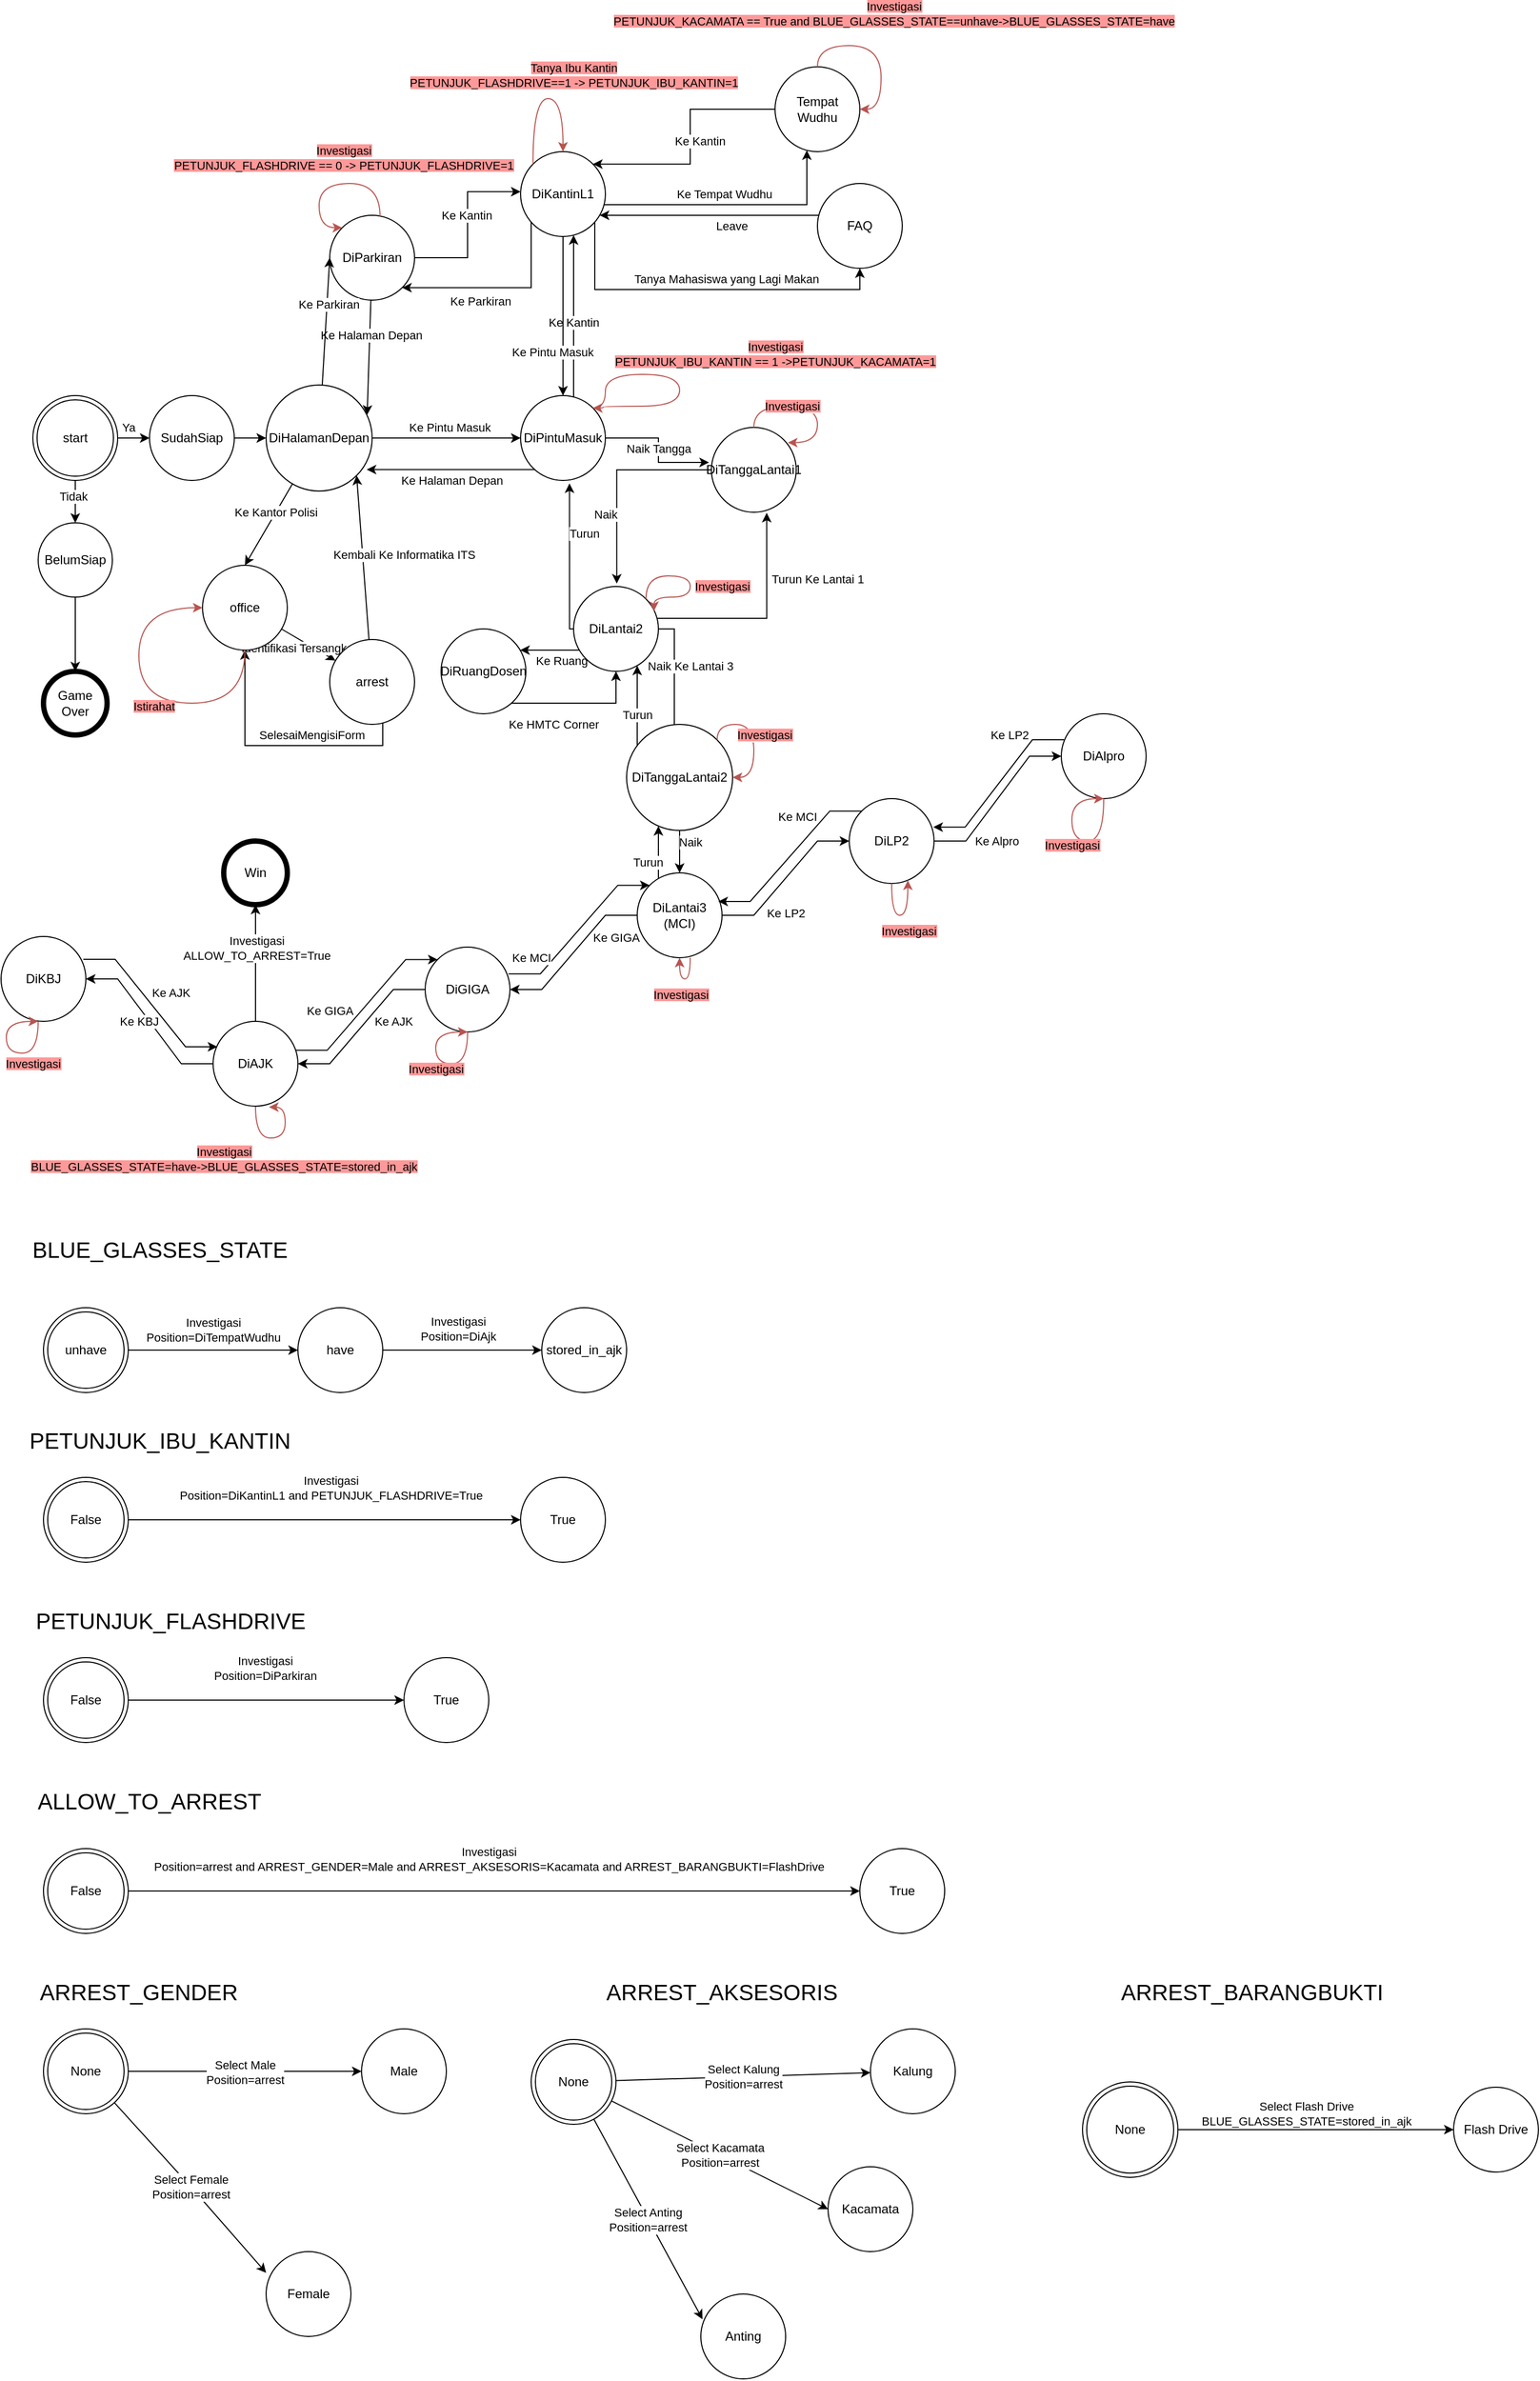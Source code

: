 <mxfile version="21.1.4" type="github">
  <diagram name="Page-1" id="a4VfMDKpxINX2sIHpQXR">
    <mxGraphModel dx="1620" dy="1989" grid="1" gridSize="10" guides="1" tooltips="1" connect="1" arrows="1" fold="1" page="1" pageScale="1" pageWidth="850" pageHeight="1100" math="0" shadow="0">
      <root>
        <mxCell id="0" />
        <mxCell id="1" parent="0" />
        <mxCell id="wOhKXllFgkgMSMnQ2QyS-3" style="edgeStyle=orthogonalEdgeStyle;rounded=0;orthogonalLoop=1;jettySize=auto;html=1;entryX=0;entryY=0.5;entryDx=0;entryDy=0;" parent="1" source="wOhKXllFgkgMSMnQ2QyS-1" target="wOhKXllFgkgMSMnQ2QyS-2" edge="1">
          <mxGeometry relative="1" as="geometry" />
        </mxCell>
        <mxCell id="wOhKXllFgkgMSMnQ2QyS-4" value="Ya" style="edgeLabel;html=1;align=center;verticalAlign=middle;resizable=0;points=[];" parent="wOhKXllFgkgMSMnQ2QyS-3" vertex="1" connectable="0">
          <mxGeometry x="0.23" y="1" relative="1" as="geometry">
            <mxPoint x="-1" y="-9" as="offset" />
          </mxGeometry>
        </mxCell>
        <mxCell id="wOhKXllFgkgMSMnQ2QyS-6" style="rounded=0;orthogonalLoop=1;jettySize=auto;html=1;" parent="1" source="wOhKXllFgkgMSMnQ2QyS-1" target="wOhKXllFgkgMSMnQ2QyS-8" edge="1">
          <mxGeometry relative="1" as="geometry">
            <mxPoint x="150" y="420" as="targetPoint" />
          </mxGeometry>
        </mxCell>
        <mxCell id="wOhKXllFgkgMSMnQ2QyS-7" value="Tidak" style="edgeLabel;html=1;align=center;verticalAlign=middle;resizable=0;points=[];" parent="wOhKXllFgkgMSMnQ2QyS-6" vertex="1" connectable="0">
          <mxGeometry x="-0.264" y="-2" relative="1" as="geometry">
            <mxPoint as="offset" />
          </mxGeometry>
        </mxCell>
        <mxCell id="wOhKXllFgkgMSMnQ2QyS-1" value="start" style="ellipse;shape=doubleEllipse;html=1;dashed=0;whiteSpace=wrap;aspect=fixed;" parent="1" vertex="1">
          <mxGeometry x="40" y="220" width="80" height="80" as="geometry" />
        </mxCell>
        <mxCell id="ifHIusebaDyqtSIKKYJp-2" style="rounded=0;orthogonalLoop=1;jettySize=auto;html=1;entryX=0;entryY=0.5;entryDx=0;entryDy=0;elbow=vertical;" parent="1" source="wOhKXllFgkgMSMnQ2QyS-2" target="ifHIusebaDyqtSIKKYJp-1" edge="1">
          <mxGeometry relative="1" as="geometry" />
        </mxCell>
        <mxCell id="wOhKXllFgkgMSMnQ2QyS-2" value="SudahSiap" style="shape=ellipse;html=1;dashed=0;whiteSpace=wrap;aspect=fixed;perimeter=ellipsePerimeter;" parent="1" vertex="1">
          <mxGeometry x="150" y="220" width="80" height="80" as="geometry" />
        </mxCell>
        <mxCell id="RiI_JOjWt60xl3UByMjo-50" style="edgeStyle=orthogonalEdgeStyle;rounded=0;orthogonalLoop=1;jettySize=auto;html=1;entryX=0.5;entryY=0;entryDx=0;entryDy=0;" parent="1" source="wOhKXllFgkgMSMnQ2QyS-8" target="RiI_JOjWt60xl3UByMjo-49" edge="1">
          <mxGeometry relative="1" as="geometry" />
        </mxCell>
        <mxCell id="wOhKXllFgkgMSMnQ2QyS-8" value="BelumSiap" style="shape=ellipse;html=1;dashed=0;whiteSpace=wrap;aspect=fixed;perimeter=ellipsePerimeter;" parent="1" vertex="1">
          <mxGeometry x="45" y="340" width="70" height="70" as="geometry" />
        </mxCell>
        <mxCell id="ifHIusebaDyqtSIKKYJp-21" style="edgeStyle=orthogonalEdgeStyle;rounded=0;orthogonalLoop=1;jettySize=auto;html=1;entryX=0;entryY=0.472;entryDx=0;entryDy=0;entryPerimeter=0;" parent="1" source="wOhKXllFgkgMSMnQ2QyS-9" target="ifHIusebaDyqtSIKKYJp-20" edge="1">
          <mxGeometry relative="1" as="geometry" />
        </mxCell>
        <mxCell id="ifHIusebaDyqtSIKKYJp-22" value="Ke Kantin" style="edgeLabel;html=1;align=center;verticalAlign=middle;resizable=0;points=[];" parent="ifHIusebaDyqtSIKKYJp-21" vertex="1" connectable="0">
          <mxGeometry x="0.408" y="1" relative="1" as="geometry">
            <mxPoint x="-3" y="23" as="offset" />
          </mxGeometry>
        </mxCell>
        <mxCell id="ifHIusebaDyqtSIKKYJp-23" style="rounded=0;orthogonalLoop=1;jettySize=auto;html=1;entryX=0.953;entryY=0.281;entryDx=0;entryDy=0;entryPerimeter=0;" parent="1" source="wOhKXllFgkgMSMnQ2QyS-9" target="ifHIusebaDyqtSIKKYJp-1" edge="1">
          <mxGeometry relative="1" as="geometry" />
        </mxCell>
        <mxCell id="ifHIusebaDyqtSIKKYJp-24" value="Ke Halaman Depan" style="edgeLabel;html=1;align=center;verticalAlign=middle;resizable=0;points=[];" parent="ifHIusebaDyqtSIKKYJp-23" vertex="1" connectable="0">
          <mxGeometry x="-0.39" y="1" relative="1" as="geometry">
            <mxPoint as="offset" />
          </mxGeometry>
        </mxCell>
        <mxCell id="wOhKXllFgkgMSMnQ2QyS-9" value="DiParkiran" style="shape=ellipse;html=1;dashed=0;whiteSpace=wrap;aspect=fixed;perimeter=ellipsePerimeter;" parent="1" vertex="1">
          <mxGeometry x="320" y="50" width="80" height="80" as="geometry" />
        </mxCell>
        <mxCell id="ifHIusebaDyqtSIKKYJp-3" style="rounded=0;orthogonalLoop=1;jettySize=auto;html=1;entryX=0;entryY=0.5;entryDx=0;entryDy=0;" parent="1" source="ifHIusebaDyqtSIKKYJp-1" target="wOhKXllFgkgMSMnQ2QyS-9" edge="1">
          <mxGeometry relative="1" as="geometry" />
        </mxCell>
        <mxCell id="ifHIusebaDyqtSIKKYJp-4" value="Ke Parkiran" style="edgeLabel;html=1;align=center;verticalAlign=middle;resizable=0;points=[];" parent="ifHIusebaDyqtSIKKYJp-3" vertex="1" connectable="0">
          <mxGeometry x="0.269" y="-1" relative="1" as="geometry">
            <mxPoint as="offset" />
          </mxGeometry>
        </mxCell>
        <mxCell id="ifHIusebaDyqtSIKKYJp-6" style="rounded=0;orthogonalLoop=1;jettySize=auto;html=1;entryX=0;entryY=0.5;entryDx=0;entryDy=0;" parent="1" source="ifHIusebaDyqtSIKKYJp-1" target="ifHIusebaDyqtSIKKYJp-5" edge="1">
          <mxGeometry relative="1" as="geometry">
            <mxPoint x="550" y="380" as="targetPoint" />
          </mxGeometry>
        </mxCell>
        <mxCell id="ifHIusebaDyqtSIKKYJp-7" value="Ke Pintu Masuk" style="edgeLabel;html=1;align=center;verticalAlign=middle;resizable=0;points=[];" parent="ifHIusebaDyqtSIKKYJp-6" vertex="1" connectable="0">
          <mxGeometry x="0.386" y="2" relative="1" as="geometry">
            <mxPoint x="-24" y="-8" as="offset" />
          </mxGeometry>
        </mxCell>
        <mxCell id="ifHIusebaDyqtSIKKYJp-9" style="rounded=0;orthogonalLoop=1;jettySize=auto;html=1;entryX=0.5;entryY=0;entryDx=0;entryDy=0;" parent="1" source="ifHIusebaDyqtSIKKYJp-1" target="ifHIusebaDyqtSIKKYJp-8" edge="1">
          <mxGeometry relative="1" as="geometry" />
        </mxCell>
        <mxCell id="ifHIusebaDyqtSIKKYJp-10" value="Ke Kantor Polisi" style="edgeLabel;html=1;align=center;verticalAlign=middle;resizable=0;points=[];" parent="ifHIusebaDyqtSIKKYJp-9" vertex="1" connectable="0">
          <mxGeometry x="-0.299" y="-1" relative="1" as="geometry">
            <mxPoint as="offset" />
          </mxGeometry>
        </mxCell>
        <mxCell id="ifHIusebaDyqtSIKKYJp-1" value="DiHalamanDepan" style="shape=ellipse;html=1;dashed=0;whiteSpace=wrap;aspect=fixed;perimeter=ellipsePerimeter;" parent="1" vertex="1">
          <mxGeometry x="260" y="210" width="100" height="100" as="geometry" />
        </mxCell>
        <mxCell id="ifHIusebaDyqtSIKKYJp-29" style="edgeStyle=orthogonalEdgeStyle;rounded=0;orthogonalLoop=1;jettySize=auto;html=1;" parent="1" source="ifHIusebaDyqtSIKKYJp-5" target="ifHIusebaDyqtSIKKYJp-20" edge="1">
          <mxGeometry relative="1" as="geometry">
            <Array as="points">
              <mxPoint x="550" y="140" />
              <mxPoint x="550" y="140" />
            </Array>
          </mxGeometry>
        </mxCell>
        <mxCell id="ifHIusebaDyqtSIKKYJp-30" value="Ke Kantin" style="edgeLabel;html=1;align=center;verticalAlign=middle;resizable=0;points=[];" parent="ifHIusebaDyqtSIKKYJp-29" vertex="1" connectable="0">
          <mxGeometry x="0.361" y="1" relative="1" as="geometry">
            <mxPoint x="1" y="33" as="offset" />
          </mxGeometry>
        </mxCell>
        <mxCell id="ifHIusebaDyqtSIKKYJp-32" style="edgeStyle=orthogonalEdgeStyle;rounded=0;orthogonalLoop=1;jettySize=auto;html=1;entryX=-0.029;entryY=0.413;entryDx=0;entryDy=0;entryPerimeter=0;" parent="1" source="ifHIusebaDyqtSIKKYJp-5" target="ifHIusebaDyqtSIKKYJp-31" edge="1">
          <mxGeometry relative="1" as="geometry" />
        </mxCell>
        <mxCell id="ifHIusebaDyqtSIKKYJp-33" value="Naik Tangga" style="edgeLabel;html=1;align=center;verticalAlign=middle;resizable=0;points=[];" parent="ifHIusebaDyqtSIKKYJp-32" vertex="1" connectable="0">
          <mxGeometry x="0.391" y="-2" relative="1" as="geometry">
            <mxPoint x="-11" y="-15" as="offset" />
          </mxGeometry>
        </mxCell>
        <mxCell id="ifHIusebaDyqtSIKKYJp-34" style="edgeStyle=orthogonalEdgeStyle;rounded=0;orthogonalLoop=1;jettySize=auto;html=1;entryX=0.949;entryY=0.797;entryDx=0;entryDy=0;entryPerimeter=0;" parent="1" source="ifHIusebaDyqtSIKKYJp-5" target="ifHIusebaDyqtSIKKYJp-1" edge="1">
          <mxGeometry relative="1" as="geometry">
            <Array as="points">
              <mxPoint x="500" y="290" />
              <mxPoint x="500" y="290" />
            </Array>
          </mxGeometry>
        </mxCell>
        <mxCell id="ifHIusebaDyqtSIKKYJp-35" value="Ke Halaman Depan" style="edgeLabel;html=1;align=center;verticalAlign=middle;resizable=0;points=[];" parent="ifHIusebaDyqtSIKKYJp-34" vertex="1" connectable="0">
          <mxGeometry x="0.143" y="-3" relative="1" as="geometry">
            <mxPoint x="12" y="13" as="offset" />
          </mxGeometry>
        </mxCell>
        <mxCell id="ifHIusebaDyqtSIKKYJp-5" value="DiPintuMasuk" style="shape=ellipse;html=1;dashed=0;whiteSpace=wrap;aspect=fixed;perimeter=ellipsePerimeter;" parent="1" vertex="1">
          <mxGeometry x="500" y="220" width="80" height="80" as="geometry" />
        </mxCell>
        <mxCell id="ifHIusebaDyqtSIKKYJp-12" style="rounded=0;orthogonalLoop=1;jettySize=auto;html=1;" parent="1" source="ifHIusebaDyqtSIKKYJp-8" target="ifHIusebaDyqtSIKKYJp-11" edge="1">
          <mxGeometry relative="1" as="geometry" />
        </mxCell>
        <mxCell id="ifHIusebaDyqtSIKKYJp-13" value="Identifikasi Tersangka" style="edgeLabel;html=1;align=center;verticalAlign=middle;resizable=0;points=[];" parent="ifHIusebaDyqtSIKKYJp-12" vertex="1" connectable="0">
          <mxGeometry x="0.281" y="1" relative="1" as="geometry">
            <mxPoint x="-19" as="offset" />
          </mxGeometry>
        </mxCell>
        <mxCell id="ifHIusebaDyqtSIKKYJp-8" value="office" style="shape=ellipse;html=1;dashed=0;whiteSpace=wrap;aspect=fixed;perimeter=ellipsePerimeter;" parent="1" vertex="1">
          <mxGeometry x="200" y="380" width="80" height="80" as="geometry" />
        </mxCell>
        <mxCell id="ifHIusebaDyqtSIKKYJp-14" style="rounded=0;orthogonalLoop=1;jettySize=auto;html=1;entryX=1;entryY=1;entryDx=0;entryDy=0;" parent="1" source="ifHIusebaDyqtSIKKYJp-11" target="ifHIusebaDyqtSIKKYJp-1" edge="1">
          <mxGeometry relative="1" as="geometry" />
        </mxCell>
        <mxCell id="ifHIusebaDyqtSIKKYJp-15" value="Kembali Ke Informatika ITS" style="edgeLabel;html=1;align=center;verticalAlign=middle;resizable=0;points=[];" parent="ifHIusebaDyqtSIKKYJp-14" vertex="1" connectable="0">
          <mxGeometry x="0.243" y="-2" relative="1" as="geometry">
            <mxPoint x="38" y="16" as="offset" />
          </mxGeometry>
        </mxCell>
        <mxCell id="ifHIusebaDyqtSIKKYJp-18" style="edgeStyle=orthogonalEdgeStyle;rounded=0;orthogonalLoop=1;jettySize=auto;html=1;" parent="1" source="ifHIusebaDyqtSIKKYJp-11" target="ifHIusebaDyqtSIKKYJp-8" edge="1">
          <mxGeometry relative="1" as="geometry">
            <Array as="points">
              <mxPoint x="370" y="550" />
              <mxPoint x="240" y="550" />
            </Array>
          </mxGeometry>
        </mxCell>
        <mxCell id="ifHIusebaDyqtSIKKYJp-19" value="SelesaiMengisiForm" style="edgeLabel;html=1;align=center;verticalAlign=middle;resizable=0;points=[];" parent="ifHIusebaDyqtSIKKYJp-18" vertex="1" connectable="0">
          <mxGeometry x="0.025" y="-1" relative="1" as="geometry">
            <mxPoint x="35" y="-9" as="offset" />
          </mxGeometry>
        </mxCell>
        <mxCell id="ifHIusebaDyqtSIKKYJp-11" value="arrest" style="shape=ellipse;html=1;dashed=0;whiteSpace=wrap;aspect=fixed;perimeter=ellipsePerimeter;" parent="1" vertex="1">
          <mxGeometry x="320" y="450" width="80" height="80" as="geometry" />
        </mxCell>
        <mxCell id="ifHIusebaDyqtSIKKYJp-16" style="edgeStyle=orthogonalEdgeStyle;rounded=0;orthogonalLoop=1;jettySize=auto;html=1;curved=1;fillColor=#f8cecc;strokeColor=#b85450;" parent="1" source="ifHIusebaDyqtSIKKYJp-8" target="ifHIusebaDyqtSIKKYJp-8" edge="1">
          <mxGeometry relative="1" as="geometry">
            <Array as="points">
              <mxPoint x="240" y="510" />
              <mxPoint x="140" y="510" />
              <mxPoint x="140" y="420" />
            </Array>
          </mxGeometry>
        </mxCell>
        <mxCell id="ifHIusebaDyqtSIKKYJp-17" value="&lt;span style=&quot;background-color: rgb(255, 153, 153);&quot;&gt;Istirahat&lt;/span&gt;" style="edgeLabel;html=1;align=center;verticalAlign=middle;resizable=0;points=[];" parent="ifHIusebaDyqtSIKKYJp-16" vertex="1" connectable="0">
          <mxGeometry x="-0.095" y="3" relative="1" as="geometry">
            <mxPoint as="offset" />
          </mxGeometry>
        </mxCell>
        <mxCell id="ifHIusebaDyqtSIKKYJp-56" style="edgeStyle=orthogonalEdgeStyle;rounded=0;orthogonalLoop=1;jettySize=auto;html=1;startArrow=classic;startFill=1;endArrow=none;endFill=0;" parent="1" source="ifHIusebaDyqtSIKKYJp-20" target="ifHIusebaDyqtSIKKYJp-55" edge="1">
          <mxGeometry relative="1" as="geometry">
            <Array as="points">
              <mxPoint x="670" y="50" />
              <mxPoint x="670" y="50" />
            </Array>
          </mxGeometry>
        </mxCell>
        <mxCell id="ifHIusebaDyqtSIKKYJp-57" value="Leave" style="edgeLabel;html=1;align=center;verticalAlign=middle;resizable=0;points=[];" parent="ifHIusebaDyqtSIKKYJp-56" vertex="1" connectable="0">
          <mxGeometry x="0.793" y="1" relative="1" as="geometry">
            <mxPoint x="-61" y="11" as="offset" />
          </mxGeometry>
        </mxCell>
        <mxCell id="ifHIusebaDyqtSIKKYJp-59" style="edgeStyle=orthogonalEdgeStyle;rounded=0;orthogonalLoop=1;jettySize=auto;html=1;" parent="1" source="ifHIusebaDyqtSIKKYJp-20" target="ifHIusebaDyqtSIKKYJp-58" edge="1">
          <mxGeometry relative="1" as="geometry">
            <Array as="points">
              <mxPoint x="770" y="40" />
            </Array>
          </mxGeometry>
        </mxCell>
        <mxCell id="ifHIusebaDyqtSIKKYJp-60" value="Ke Tempat Wudhu" style="edgeLabel;html=1;align=center;verticalAlign=middle;resizable=0;points=[];" parent="ifHIusebaDyqtSIKKYJp-59" vertex="1" connectable="0">
          <mxGeometry x="0.281" relative="1" as="geometry">
            <mxPoint x="-42" y="-10" as="offset" />
          </mxGeometry>
        </mxCell>
        <mxCell id="ifHIusebaDyqtSIKKYJp-61" style="edgeStyle=orthogonalEdgeStyle;rounded=0;orthogonalLoop=1;jettySize=auto;html=1;entryX=1;entryY=1;entryDx=0;entryDy=0;" parent="1" source="ifHIusebaDyqtSIKKYJp-20" target="wOhKXllFgkgMSMnQ2QyS-9" edge="1">
          <mxGeometry relative="1" as="geometry">
            <Array as="points">
              <mxPoint x="510" y="118" />
            </Array>
          </mxGeometry>
        </mxCell>
        <mxCell id="ifHIusebaDyqtSIKKYJp-62" value="Ke Parkiran" style="edgeLabel;html=1;align=center;verticalAlign=middle;resizable=0;points=[];" parent="ifHIusebaDyqtSIKKYJp-61" vertex="1" connectable="0">
          <mxGeometry x="0.472" y="2" relative="1" as="geometry">
            <mxPoint x="25" y="10" as="offset" />
          </mxGeometry>
        </mxCell>
        <mxCell id="ifHIusebaDyqtSIKKYJp-63" style="edgeStyle=orthogonalEdgeStyle;rounded=0;orthogonalLoop=1;jettySize=auto;html=1;" parent="1" source="ifHIusebaDyqtSIKKYJp-20" target="ifHIusebaDyqtSIKKYJp-5" edge="1">
          <mxGeometry relative="1" as="geometry">
            <Array as="points">
              <mxPoint x="540" y="180" />
              <mxPoint x="540" y="180" />
            </Array>
          </mxGeometry>
        </mxCell>
        <mxCell id="ifHIusebaDyqtSIKKYJp-64" value="Ke Pintu Masuk" style="edgeLabel;html=1;align=center;verticalAlign=middle;resizable=0;points=[];" parent="ifHIusebaDyqtSIKKYJp-63" vertex="1" connectable="0">
          <mxGeometry x="0.783" y="-2" relative="1" as="geometry">
            <mxPoint x="-8" y="-25" as="offset" />
          </mxGeometry>
        </mxCell>
        <mxCell id="ifHIusebaDyqtSIKKYJp-20" value="DiKantinL1" style="shape=ellipse;html=1;dashed=0;whiteSpace=wrap;aspect=fixed;perimeter=ellipsePerimeter;" parent="1" vertex="1">
          <mxGeometry x="500" y="-10" width="80" height="80" as="geometry" />
        </mxCell>
        <mxCell id="ifHIusebaDyqtSIKKYJp-25" style="edgeStyle=orthogonalEdgeStyle;rounded=0;orthogonalLoop=1;jettySize=auto;html=1;exitX=0.593;exitY=0.011;exitDx=0;exitDy=0;exitPerimeter=0;fillColor=#f8cecc;strokeColor=#b85450;curved=1;entryX=0;entryY=0;entryDx=0;entryDy=0;" parent="1" source="wOhKXllFgkgMSMnQ2QyS-9" target="wOhKXllFgkgMSMnQ2QyS-9" edge="1">
          <mxGeometry relative="1" as="geometry">
            <mxPoint x="510" y="-80" as="targetPoint" />
            <Array as="points">
              <mxPoint x="367" y="20" />
              <mxPoint x="310" y="20" />
              <mxPoint x="310" y="62" />
            </Array>
          </mxGeometry>
        </mxCell>
        <mxCell id="ifHIusebaDyqtSIKKYJp-26" value="&lt;span style=&quot;background-color: rgb(255, 153, 153);&quot;&gt;Investigasi&lt;br&gt;PETUNJUK_FLASHDRIVE == 0 -&amp;gt; PETUNJUK_FLASHDRIVE=1&lt;/span&gt;" style="edgeLabel;html=1;align=center;verticalAlign=middle;resizable=0;points=[];" parent="ifHIusebaDyqtSIKKYJp-25" vertex="1" connectable="0">
          <mxGeometry x="-0.128" y="-2" relative="1" as="geometry">
            <mxPoint y="-22" as="offset" />
          </mxGeometry>
        </mxCell>
        <mxCell id="ifHIusebaDyqtSIKKYJp-27" style="edgeStyle=orthogonalEdgeStyle;rounded=0;orthogonalLoop=1;jettySize=auto;html=1;curved=1;fillColor=#f8cecc;strokeColor=#b85450;exitX=1;exitY=0;exitDx=0;exitDy=0;entryX=1;entryY=0;entryDx=0;entryDy=0;" parent="1" source="ifHIusebaDyqtSIKKYJp-5" target="ifHIusebaDyqtSIKKYJp-5" edge="1">
          <mxGeometry relative="1" as="geometry">
            <Array as="points">
              <mxPoint x="580" y="232" />
              <mxPoint x="580" y="200" />
              <mxPoint x="650" y="200" />
              <mxPoint x="650" y="230" />
              <mxPoint x="578" y="230" />
              <mxPoint x="578" y="232" />
            </Array>
            <mxPoint x="578" y="232" as="sourcePoint" />
            <mxPoint x="690" y="240" as="targetPoint" />
          </mxGeometry>
        </mxCell>
        <mxCell id="ifHIusebaDyqtSIKKYJp-28" value="&lt;span style=&quot;background-color: rgb(255, 153, 153);&quot;&gt;Investigasi&lt;br&gt;PETUNJUK_IBU_KANTIN == 1 -&amp;gt;PETUNJUK_KACAMATA=1&lt;/span&gt;" style="edgeLabel;html=1;align=center;verticalAlign=middle;resizable=0;points=[];" parent="ifHIusebaDyqtSIKKYJp-27" vertex="1" connectable="0">
          <mxGeometry x="0.021" relative="1" as="geometry">
            <mxPoint x="90" y="-22" as="offset" />
          </mxGeometry>
        </mxCell>
        <mxCell id="ifHIusebaDyqtSIKKYJp-39" style="edgeStyle=orthogonalEdgeStyle;rounded=0;orthogonalLoop=1;jettySize=auto;html=1;entryX=0.509;entryY=-0.034;entryDx=0;entryDy=0;entryPerimeter=0;" parent="1" source="ifHIusebaDyqtSIKKYJp-31" target="ifHIusebaDyqtSIKKYJp-38" edge="1">
          <mxGeometry relative="1" as="geometry" />
        </mxCell>
        <mxCell id="ifHIusebaDyqtSIKKYJp-40" value="Naik" style="edgeLabel;html=1;align=center;verticalAlign=middle;resizable=0;points=[];" parent="ifHIusebaDyqtSIKKYJp-39" vertex="1" connectable="0">
          <mxGeometry x="0.448" relative="1" as="geometry">
            <mxPoint x="-11" y="-11" as="offset" />
          </mxGeometry>
        </mxCell>
        <mxCell id="ifHIusebaDyqtSIKKYJp-31" value="DiTanggaLantai1" style="shape=ellipse;html=1;dashed=0;whiteSpace=wrap;aspect=fixed;perimeter=ellipsePerimeter;" parent="1" vertex="1">
          <mxGeometry x="680" y="250" width="80" height="80" as="geometry" />
        </mxCell>
        <mxCell id="ifHIusebaDyqtSIKKYJp-36" style="edgeStyle=orthogonalEdgeStyle;rounded=0;orthogonalLoop=1;jettySize=auto;html=1;entryX=0.902;entryY=0.179;entryDx=0;entryDy=0;entryPerimeter=0;fillColor=#f8cecc;strokeColor=#b85450;curved=1;" parent="1" source="ifHIusebaDyqtSIKKYJp-31" target="ifHIusebaDyqtSIKKYJp-31" edge="1">
          <mxGeometry relative="1" as="geometry">
            <Array as="points">
              <mxPoint x="720" y="230" />
              <mxPoint x="780" y="230" />
              <mxPoint x="780" y="264" />
            </Array>
          </mxGeometry>
        </mxCell>
        <mxCell id="ifHIusebaDyqtSIKKYJp-37" value="&lt;span style=&quot;background-color: rgb(255, 153, 153);&quot;&gt;Investigasi&lt;/span&gt;" style="edgeLabel;html=1;align=center;verticalAlign=middle;resizable=0;points=[];" parent="ifHIusebaDyqtSIKKYJp-36" vertex="1" connectable="0">
          <mxGeometry x="-0.216" relative="1" as="geometry">
            <mxPoint as="offset" />
          </mxGeometry>
        </mxCell>
        <mxCell id="ifHIusebaDyqtSIKKYJp-41" style="edgeStyle=orthogonalEdgeStyle;rounded=0;orthogonalLoop=1;jettySize=auto;html=1;entryX=0.577;entryY=1.035;entryDx=0;entryDy=0;entryPerimeter=0;" parent="1" source="ifHIusebaDyqtSIKKYJp-38" target="ifHIusebaDyqtSIKKYJp-5" edge="1">
          <mxGeometry relative="1" as="geometry">
            <Array as="points">
              <mxPoint x="546" y="440" />
            </Array>
          </mxGeometry>
        </mxCell>
        <mxCell id="ifHIusebaDyqtSIKKYJp-42" value="Turun" style="edgeLabel;html=1;align=center;verticalAlign=middle;resizable=0;points=[];" parent="ifHIusebaDyqtSIKKYJp-41" vertex="1" connectable="0">
          <mxGeometry x="0.582" relative="1" as="geometry">
            <mxPoint x="14" y="17" as="offset" />
          </mxGeometry>
        </mxCell>
        <mxCell id="ifHIusebaDyqtSIKKYJp-45" style="edgeStyle=orthogonalEdgeStyle;rounded=0;orthogonalLoop=1;jettySize=auto;html=1;entryX=0.652;entryY=1.007;entryDx=0;entryDy=0;entryPerimeter=0;" parent="1" source="ifHIusebaDyqtSIKKYJp-38" target="ifHIusebaDyqtSIKKYJp-31" edge="1">
          <mxGeometry relative="1" as="geometry">
            <Array as="points">
              <mxPoint x="730" y="430" />
              <mxPoint x="730" y="430" />
            </Array>
          </mxGeometry>
        </mxCell>
        <mxCell id="ifHIusebaDyqtSIKKYJp-46" value="Turun Ke Lantai 1" style="edgeLabel;html=1;align=center;verticalAlign=middle;resizable=0;points=[];" parent="ifHIusebaDyqtSIKKYJp-45" vertex="1" connectable="0">
          <mxGeometry x="0.383" y="-1" relative="1" as="geometry">
            <mxPoint x="47" as="offset" />
          </mxGeometry>
        </mxCell>
        <mxCell id="ifHIusebaDyqtSIKKYJp-48" style="edgeStyle=orthogonalEdgeStyle;rounded=0;orthogonalLoop=1;jettySize=auto;html=1;entryX=0.443;entryY=0.007;entryDx=0;entryDy=0;entryPerimeter=0;" parent="1" source="ifHIusebaDyqtSIKKYJp-38" target="ifHIusebaDyqtSIKKYJp-47" edge="1">
          <mxGeometry relative="1" as="geometry">
            <Array as="points">
              <mxPoint x="645" y="440" />
              <mxPoint x="645" y="535" />
            </Array>
          </mxGeometry>
        </mxCell>
        <mxCell id="ifHIusebaDyqtSIKKYJp-49" value="Naik Ke Lantai 3" style="edgeLabel;html=1;align=center;verticalAlign=middle;resizable=0;points=[];" parent="ifHIusebaDyqtSIKKYJp-48" vertex="1" connectable="0">
          <mxGeometry x="0.418" y="-1" relative="1" as="geometry">
            <mxPoint x="16" y="-32" as="offset" />
          </mxGeometry>
        </mxCell>
        <mxCell id="ifHIusebaDyqtSIKKYJp-51" style="edgeStyle=orthogonalEdgeStyle;rounded=0;orthogonalLoop=1;jettySize=auto;html=1;" parent="1" source="ifHIusebaDyqtSIKKYJp-38" target="ifHIusebaDyqtSIKKYJp-50" edge="1">
          <mxGeometry relative="1" as="geometry">
            <Array as="points">
              <mxPoint x="540" y="460" />
              <mxPoint x="540" y="460" />
            </Array>
            <mxPoint x="660" y="470" as="sourcePoint" />
          </mxGeometry>
        </mxCell>
        <mxCell id="ifHIusebaDyqtSIKKYJp-52" value="Ke Ruang Dosen" style="edgeLabel;html=1;align=center;verticalAlign=middle;resizable=0;points=[];" parent="ifHIusebaDyqtSIKKYJp-51" vertex="1" connectable="0">
          <mxGeometry x="-0.231" y="1" relative="1" as="geometry">
            <mxPoint x="22" y="9" as="offset" />
          </mxGeometry>
        </mxCell>
        <mxCell id="ifHIusebaDyqtSIKKYJp-38" value="DiLantai2" style="shape=ellipse;html=1;dashed=0;whiteSpace=wrap;aspect=fixed;perimeter=ellipsePerimeter;" parent="1" vertex="1">
          <mxGeometry x="550" y="400" width="80" height="80" as="geometry" />
        </mxCell>
        <mxCell id="ifHIusebaDyqtSIKKYJp-43" style="edgeStyle=orthogonalEdgeStyle;rounded=0;orthogonalLoop=1;jettySize=auto;html=1;fillColor=#f8cecc;strokeColor=#b85450;curved=1;exitX=1;exitY=0;exitDx=0;exitDy=0;entryX=0.948;entryY=0.289;entryDx=0;entryDy=0;entryPerimeter=0;" parent="1" source="ifHIusebaDyqtSIKKYJp-38" target="ifHIusebaDyqtSIKKYJp-38" edge="1">
          <mxGeometry relative="1" as="geometry">
            <Array as="points">
              <mxPoint x="618" y="390" />
              <mxPoint x="660" y="390" />
              <mxPoint x="660" y="410" />
              <mxPoint x="626" y="410" />
            </Array>
          </mxGeometry>
        </mxCell>
        <mxCell id="ifHIusebaDyqtSIKKYJp-44" value="&lt;span style=&quot;background-color: rgb(255, 153, 153);&quot;&gt;Investigasi&lt;/span&gt;" style="edgeLabel;html=1;align=center;verticalAlign=middle;resizable=0;points=[];" parent="ifHIusebaDyqtSIKKYJp-43" vertex="1" connectable="0">
          <mxGeometry x="-0.173" y="2" relative="1" as="geometry">
            <mxPoint x="39" y="12" as="offset" />
          </mxGeometry>
        </mxCell>
        <mxCell id="ifHIusebaDyqtSIKKYJp-73" style="edgeStyle=orthogonalEdgeStyle;rounded=0;orthogonalLoop=1;jettySize=auto;html=1;" parent="1" source="ifHIusebaDyqtSIKKYJp-47" target="ifHIusebaDyqtSIKKYJp-72" edge="1">
          <mxGeometry relative="1" as="geometry" />
        </mxCell>
        <mxCell id="ifHIusebaDyqtSIKKYJp-74" value="Naik" style="edgeLabel;html=1;align=center;verticalAlign=middle;resizable=0;points=[];" parent="ifHIusebaDyqtSIKKYJp-73" vertex="1" connectable="0">
          <mxGeometry x="0.013" relative="1" as="geometry">
            <mxPoint x="10" y="-10" as="offset" />
          </mxGeometry>
        </mxCell>
        <mxCell id="ifHIusebaDyqtSIKKYJp-75" style="edgeStyle=orthogonalEdgeStyle;rounded=0;orthogonalLoop=1;jettySize=auto;html=1;" parent="1" source="ifHIusebaDyqtSIKKYJp-47" target="ifHIusebaDyqtSIKKYJp-38" edge="1">
          <mxGeometry relative="1" as="geometry">
            <Array as="points">
              <mxPoint x="610" y="510" />
              <mxPoint x="610" y="510" />
            </Array>
          </mxGeometry>
        </mxCell>
        <mxCell id="ifHIusebaDyqtSIKKYJp-76" value="Turun" style="edgeLabel;html=1;align=center;verticalAlign=middle;resizable=0;points=[];" parent="ifHIusebaDyqtSIKKYJp-75" vertex="1" connectable="0">
          <mxGeometry x="0.529" y="-1" relative="1" as="geometry">
            <mxPoint x="-1" y="28" as="offset" />
          </mxGeometry>
        </mxCell>
        <mxCell id="ifHIusebaDyqtSIKKYJp-47" value="DiTanggaLantai2" style="shape=ellipse;html=1;dashed=0;whiteSpace=wrap;aspect=fixed;perimeter=ellipsePerimeter;" parent="1" vertex="1">
          <mxGeometry x="600" y="530" width="100" height="100" as="geometry" />
        </mxCell>
        <mxCell id="ifHIusebaDyqtSIKKYJp-109" value="Ke HMTC Corner" style="edgeStyle=orthogonalEdgeStyle;rounded=0;orthogonalLoop=1;jettySize=auto;html=1;" parent="1" source="ifHIusebaDyqtSIKKYJp-50" target="ifHIusebaDyqtSIKKYJp-38" edge="1">
          <mxGeometry x="-0.383" y="-20" relative="1" as="geometry">
            <Array as="points">
              <mxPoint x="590" y="510" />
            </Array>
            <mxPoint as="offset" />
          </mxGeometry>
        </mxCell>
        <mxCell id="ifHIusebaDyqtSIKKYJp-50" value="DiRuangDosen" style="shape=ellipse;html=1;dashed=0;whiteSpace=wrap;aspect=fixed;perimeter=ellipsePerimeter;" parent="1" vertex="1">
          <mxGeometry x="425" y="440" width="80" height="80" as="geometry" />
        </mxCell>
        <mxCell id="ifHIusebaDyqtSIKKYJp-53" style="edgeStyle=orthogonalEdgeStyle;rounded=0;orthogonalLoop=1;jettySize=auto;html=1;fillColor=#f8cecc;strokeColor=#b85450;curved=1;exitX=0;exitY=0;exitDx=0;exitDy=0;entryX=0.5;entryY=0;entryDx=0;entryDy=0;" parent="1" source="ifHIusebaDyqtSIKKYJp-20" target="ifHIusebaDyqtSIKKYJp-20" edge="1">
          <mxGeometry relative="1" as="geometry">
            <Array as="points">
              <mxPoint x="512" y="-60" />
              <mxPoint x="540" y="-60" />
            </Array>
          </mxGeometry>
        </mxCell>
        <mxCell id="ifHIusebaDyqtSIKKYJp-54" value="&lt;span style=&quot;background-color: rgb(255, 153, 153);&quot;&gt;Tanya Ibu Kantin&lt;br&gt;PETUNJUK_FLASHDRIVE==1 -&amp;gt; PETUNJUK_IBU_KANTIN=1&lt;/span&gt;" style="edgeLabel;html=1;align=center;verticalAlign=middle;resizable=0;points=[];" parent="ifHIusebaDyqtSIKKYJp-53" vertex="1" connectable="0">
          <mxGeometry x="0.265" y="-1" relative="1" as="geometry">
            <mxPoint x="11" y="-23" as="offset" />
          </mxGeometry>
        </mxCell>
        <mxCell id="ifHIusebaDyqtSIKKYJp-65" style="edgeStyle=orthogonalEdgeStyle;rounded=0;orthogonalLoop=1;jettySize=auto;html=1;startArrow=classic;startFill=1;endArrow=none;endFill=0;" parent="1" source="ifHIusebaDyqtSIKKYJp-55" target="ifHIusebaDyqtSIKKYJp-20" edge="1">
          <mxGeometry relative="1" as="geometry">
            <Array as="points">
              <mxPoint x="820" y="120" />
              <mxPoint x="570" y="120" />
            </Array>
          </mxGeometry>
        </mxCell>
        <mxCell id="ifHIusebaDyqtSIKKYJp-66" value="Tanya Mahasiswa yang Lagi Makan" style="edgeLabel;html=1;align=center;verticalAlign=middle;resizable=0;points=[];" parent="ifHIusebaDyqtSIKKYJp-65" vertex="1" connectable="0">
          <mxGeometry x="-0.242" relative="1" as="geometry">
            <mxPoint x="-20" y="-10" as="offset" />
          </mxGeometry>
        </mxCell>
        <mxCell id="ifHIusebaDyqtSIKKYJp-55" value="FAQ" style="shape=ellipse;html=1;dashed=0;whiteSpace=wrap;aspect=fixed;perimeter=ellipsePerimeter;" parent="1" vertex="1">
          <mxGeometry x="780" y="20" width="80" height="80" as="geometry" />
        </mxCell>
        <mxCell id="ifHIusebaDyqtSIKKYJp-69" style="edgeStyle=orthogonalEdgeStyle;rounded=0;orthogonalLoop=1;jettySize=auto;html=1;entryX=1;entryY=0;entryDx=0;entryDy=0;" parent="1" source="ifHIusebaDyqtSIKKYJp-58" target="ifHIusebaDyqtSIKKYJp-20" edge="1">
          <mxGeometry relative="1" as="geometry" />
        </mxCell>
        <mxCell id="ifHIusebaDyqtSIKKYJp-70" value="Ke Kantin" style="edgeLabel;html=1;align=center;verticalAlign=middle;resizable=0;points=[];" parent="ifHIusebaDyqtSIKKYJp-69" vertex="1" connectable="0">
          <mxGeometry x="-0.394" y="2" relative="1" as="geometry">
            <mxPoint x="-4" y="28" as="offset" />
          </mxGeometry>
        </mxCell>
        <mxCell id="ifHIusebaDyqtSIKKYJp-58" value="Tempat Wudhu" style="ellipse;whiteSpace=wrap;html=1;aspect=fixed;" parent="1" vertex="1">
          <mxGeometry x="740" y="-90" width="80" height="80" as="geometry" />
        </mxCell>
        <mxCell id="ifHIusebaDyqtSIKKYJp-67" style="edgeStyle=orthogonalEdgeStyle;rounded=0;orthogonalLoop=1;jettySize=auto;html=1;fillColor=#f8cecc;strokeColor=#b85450;curved=1;exitX=0.5;exitY=0;exitDx=0;exitDy=0;entryX=1;entryY=0.5;entryDx=0;entryDy=0;" parent="1" source="ifHIusebaDyqtSIKKYJp-58" target="ifHIusebaDyqtSIKKYJp-58" edge="1">
          <mxGeometry relative="1" as="geometry">
            <Array as="points">
              <mxPoint x="780" y="-110" />
              <mxPoint x="840" y="-110" />
              <mxPoint x="840" y="-50" />
            </Array>
          </mxGeometry>
        </mxCell>
        <mxCell id="ifHIusebaDyqtSIKKYJp-68" value="&lt;span style=&quot;background-color: rgb(255, 153, 153);&quot;&gt;Investigasi&lt;br&gt;PETUNJUK_KACAMATA == True and BLUE_GLASSES_STATE==unhave-&amp;gt;BLUE_GLASSES_STATE=have&lt;/span&gt;" style="edgeLabel;html=1;align=center;verticalAlign=middle;resizable=0;points=[];" parent="ifHIusebaDyqtSIKKYJp-67" vertex="1" connectable="0">
          <mxGeometry x="-0.142" relative="1" as="geometry">
            <mxPoint x="23" y="-30" as="offset" />
          </mxGeometry>
        </mxCell>
        <mxCell id="ifHIusebaDyqtSIKKYJp-71" value="&lt;span style=&quot;background-color: rgb(255, 153, 153);&quot;&gt;Investigasi&lt;/span&gt;" style="edgeStyle=orthogonalEdgeStyle;rounded=0;orthogonalLoop=1;jettySize=auto;html=1;fillColor=#f8cecc;strokeColor=#b85450;curved=1;exitX=1;exitY=0;exitDx=0;exitDy=0;entryX=1;entryY=0.5;entryDx=0;entryDy=0;" parent="1" source="ifHIusebaDyqtSIKKYJp-47" target="ifHIusebaDyqtSIKKYJp-47" edge="1">
          <mxGeometry x="-0.006" y="10" relative="1" as="geometry">
            <mxPoint as="offset" />
            <Array as="points">
              <mxPoint x="685" y="530" />
              <mxPoint x="720" y="530" />
              <mxPoint x="720" y="580" />
            </Array>
          </mxGeometry>
        </mxCell>
        <mxCell id="ifHIusebaDyqtSIKKYJp-83" style="edgeStyle=entityRelationEdgeStyle;rounded=0;orthogonalLoop=1;jettySize=auto;html=1;" parent="1" source="ifHIusebaDyqtSIKKYJp-72" target="ifHIusebaDyqtSIKKYJp-82" edge="1">
          <mxGeometry relative="1" as="geometry" />
        </mxCell>
        <mxCell id="ifHIusebaDyqtSIKKYJp-84" value="Ke LP2" style="edgeLabel;html=1;align=center;verticalAlign=middle;resizable=0;points=[];" parent="ifHIusebaDyqtSIKKYJp-83" vertex="1" connectable="0">
          <mxGeometry x="0.394" y="-1" relative="1" as="geometry">
            <mxPoint x="-20" y="55" as="offset" />
          </mxGeometry>
        </mxCell>
        <mxCell id="ifHIusebaDyqtSIKKYJp-85" value="" style="edgeStyle=entityRelationEdgeStyle;rounded=0;orthogonalLoop=1;jettySize=auto;html=1;" parent="1" source="ifHIusebaDyqtSIKKYJp-72" target="ifHIusebaDyqtSIKKYJp-81" edge="1">
          <mxGeometry relative="1" as="geometry" />
        </mxCell>
        <mxCell id="ifHIusebaDyqtSIKKYJp-86" value="Ke GIGA" style="edgeLabel;html=1;align=center;verticalAlign=middle;resizable=0;points=[];" parent="ifHIusebaDyqtSIKKYJp-85" vertex="1" connectable="0">
          <mxGeometry x="-0.179" y="1" relative="1" as="geometry">
            <mxPoint x="30" y="-5" as="offset" />
          </mxGeometry>
        </mxCell>
        <mxCell id="ifHIusebaDyqtSIKKYJp-72" value="DiLantai3&lt;br&gt;(MCI)" style="shape=ellipse;html=1;dashed=0;whiteSpace=wrap;aspect=fixed;perimeter=ellipsePerimeter;" parent="1" vertex="1">
          <mxGeometry x="610" y="670" width="80" height="80" as="geometry" />
        </mxCell>
        <mxCell id="ifHIusebaDyqtSIKKYJp-77" style="edgeStyle=orthogonalEdgeStyle;rounded=0;orthogonalLoop=1;jettySize=auto;html=1;exitX=0.625;exitY=1;exitDx=0;exitDy=0;exitPerimeter=0;fillColor=#f8cecc;strokeColor=#b85450;curved=1;" parent="1" source="ifHIusebaDyqtSIKKYJp-72" target="ifHIusebaDyqtSIKKYJp-72" edge="1">
          <mxGeometry relative="1" as="geometry" />
        </mxCell>
        <mxCell id="ifHIusebaDyqtSIKKYJp-78" value="&lt;span style=&quot;background-color: rgb(255, 153, 153);&quot;&gt;Investigasi&lt;/span&gt;" style="edgeLabel;html=1;align=center;verticalAlign=middle;resizable=0;points=[];" parent="ifHIusebaDyqtSIKKYJp-77" vertex="1" connectable="0">
          <mxGeometry x="0.163" relative="1" as="geometry">
            <mxPoint y="15" as="offset" />
          </mxGeometry>
        </mxCell>
        <mxCell id="ifHIusebaDyqtSIKKYJp-105" value="Ke AJK" style="edgeStyle=entityRelationEdgeStyle;rounded=0;orthogonalLoop=1;jettySize=auto;html=1;" parent="1" source="ifHIusebaDyqtSIKKYJp-81" target="ifHIusebaDyqtSIKKYJp-104" edge="1">
          <mxGeometry x="-0.306" y="20" relative="1" as="geometry">
            <mxPoint as="offset" />
          </mxGeometry>
        </mxCell>
        <mxCell id="ifHIusebaDyqtSIKKYJp-106" value="Ke MCI" style="edgeStyle=entityRelationEdgeStyle;rounded=0;orthogonalLoop=1;jettySize=auto;html=1;entryX=0;entryY=0;entryDx=0;entryDy=0;exitX=0.983;exitY=0.315;exitDx=0;exitDy=0;exitPerimeter=0;" parent="1" source="ifHIusebaDyqtSIKKYJp-81" target="ifHIusebaDyqtSIKKYJp-72" edge="1">
          <mxGeometry x="-0.75" y="15" relative="1" as="geometry">
            <mxPoint as="offset" />
          </mxGeometry>
        </mxCell>
        <mxCell id="ifHIusebaDyqtSIKKYJp-81" value="DiGIGA" style="shape=ellipse;html=1;dashed=0;whiteSpace=wrap;aspect=fixed;perimeter=ellipsePerimeter;" parent="1" vertex="1">
          <mxGeometry x="410" y="740" width="80" height="80" as="geometry" />
        </mxCell>
        <mxCell id="ifHIusebaDyqtSIKKYJp-89" style="edgeStyle=entityRelationEdgeStyle;rounded=0;orthogonalLoop=1;jettySize=auto;html=1;exitX=0;exitY=0;exitDx=0;exitDy=0;entryX=0.957;entryY=0.337;entryDx=0;entryDy=0;entryPerimeter=0;" parent="1" source="ifHIusebaDyqtSIKKYJp-82" target="ifHIusebaDyqtSIKKYJp-72" edge="1">
          <mxGeometry relative="1" as="geometry" />
        </mxCell>
        <mxCell id="ifHIusebaDyqtSIKKYJp-90" value="Ke MCI" style="edgeLabel;html=1;align=center;verticalAlign=middle;resizable=0;points=[];" parent="ifHIusebaDyqtSIKKYJp-89" vertex="1" connectable="0">
          <mxGeometry x="-0.327" relative="1" as="geometry">
            <mxPoint x="-12" y="-16" as="offset" />
          </mxGeometry>
        </mxCell>
        <mxCell id="ifHIusebaDyqtSIKKYJp-92" value="" style="edgeStyle=entityRelationEdgeStyle;rounded=0;orthogonalLoop=1;jettySize=auto;html=1;" parent="1" source="ifHIusebaDyqtSIKKYJp-82" target="ifHIusebaDyqtSIKKYJp-91" edge="1">
          <mxGeometry relative="1" as="geometry" />
        </mxCell>
        <mxCell id="ifHIusebaDyqtSIKKYJp-94" value="Ke Alpro" style="edgeLabel;html=1;align=center;verticalAlign=middle;resizable=0;points=[];" parent="ifHIusebaDyqtSIKKYJp-92" vertex="1" connectable="0">
          <mxGeometry x="-0.277" y="1" relative="1" as="geometry">
            <mxPoint x="13" y="23" as="offset" />
          </mxGeometry>
        </mxCell>
        <mxCell id="ifHIusebaDyqtSIKKYJp-82" value="DiLP2" style="shape=ellipse;html=1;dashed=0;whiteSpace=wrap;aspect=fixed;perimeter=ellipsePerimeter;" parent="1" vertex="1">
          <mxGeometry x="810" y="600" width="80" height="80" as="geometry" />
        </mxCell>
        <mxCell id="ifHIusebaDyqtSIKKYJp-97" style="edgeStyle=orthogonalEdgeStyle;rounded=0;orthogonalLoop=1;jettySize=auto;html=1;" parent="1" source="ifHIusebaDyqtSIKKYJp-104" edge="1">
          <mxGeometry relative="1" as="geometry">
            <mxPoint x="110" y="620" as="sourcePoint" />
            <mxPoint x="250" y="700" as="targetPoint" />
          </mxGeometry>
        </mxCell>
        <mxCell id="ifHIusebaDyqtSIKKYJp-98" value="Investigasi&lt;br&gt;ALLOW_TO_ARREST=True" style="edgeLabel;html=1;align=center;verticalAlign=middle;resizable=0;points=[];" parent="ifHIusebaDyqtSIKKYJp-97" vertex="1" connectable="0">
          <mxGeometry x="0.107" y="1" relative="1" as="geometry">
            <mxPoint x="1" y="-9" as="offset" />
          </mxGeometry>
        </mxCell>
        <mxCell id="ifHIusebaDyqtSIKKYJp-101" value="Ke KBJ" style="edgeStyle=entityRelationEdgeStyle;rounded=0;orthogonalLoop=1;jettySize=auto;html=1;" parent="1" source="ifHIusebaDyqtSIKKYJp-104" target="ifHIusebaDyqtSIKKYJp-100" edge="1">
          <mxGeometry x="0.075" y="8" relative="1" as="geometry">
            <mxPoint x="400" y="970" as="sourcePoint" />
            <mxPoint as="offset" />
          </mxGeometry>
        </mxCell>
        <mxCell id="ifHIusebaDyqtSIKKYJp-91" value="DiAlpro" style="shape=ellipse;html=1;dashed=0;whiteSpace=wrap;aspect=fixed;perimeter=ellipsePerimeter;" parent="1" vertex="1">
          <mxGeometry x="1010" y="520" width="80" height="80" as="geometry" />
        </mxCell>
        <mxCell id="ifHIusebaDyqtSIKKYJp-99" value="&lt;span style=&quot;background-color: rgb(255, 153, 153);&quot;&gt;Investigasi&lt;br&gt;BLUE_GLASSES_STATE=have-&amp;gt;BLUE_GLASSES_STATE=stored_in_ajk&lt;/span&gt;" style="edgeStyle=orthogonalEdgeStyle;rounded=0;orthogonalLoop=1;jettySize=auto;html=1;exitX=0.5;exitY=1;exitDx=0;exitDy=0;entryX=0.659;entryY=1.011;entryDx=0;entryDy=0;fillColor=#f8cecc;strokeColor=#b85450;curved=1;entryPerimeter=0;" parent="1" source="ifHIusebaDyqtSIKKYJp-104" target="ifHIusebaDyqtSIKKYJp-104" edge="1">
          <mxGeometry x="-0.414" y="-36" relative="1" as="geometry">
            <Array as="points">
              <mxPoint x="250" y="920" />
              <mxPoint x="278" y="920" />
              <mxPoint x="278" y="891" />
            </Array>
            <mxPoint x="-30" y="-16" as="offset" />
            <mxPoint x="500" y="920" as="sourcePoint" />
            <mxPoint x="670" y="850" as="targetPoint" />
          </mxGeometry>
        </mxCell>
        <mxCell id="ifHIusebaDyqtSIKKYJp-103" value="Ke AJK" style="edgeStyle=entityRelationEdgeStyle;rounded=0;orthogonalLoop=1;jettySize=auto;html=1;exitX=0.97;exitY=0.268;exitDx=0;exitDy=0;exitPerimeter=0;entryX=0.05;entryY=0.3;entryDx=0;entryDy=0;entryPerimeter=0;" parent="1" source="ifHIusebaDyqtSIKKYJp-100" target="ifHIusebaDyqtSIKKYJp-104" edge="1">
          <mxGeometry x="0.046" y="21" relative="1" as="geometry">
            <mxPoint x="220" y="840" as="targetPoint" />
            <mxPoint as="offset" />
          </mxGeometry>
        </mxCell>
        <mxCell id="ifHIusebaDyqtSIKKYJp-100" value="DiKBJ" style="shape=ellipse;html=1;dashed=0;whiteSpace=wrap;aspect=fixed;perimeter=ellipsePerimeter;" parent="1" vertex="1">
          <mxGeometry x="10" y="730" width="80" height="80" as="geometry" />
        </mxCell>
        <mxCell id="ifHIusebaDyqtSIKKYJp-107" value="Ke GIGA" style="edgeStyle=entityRelationEdgeStyle;rounded=0;orthogonalLoop=1;jettySize=auto;html=1;entryX=0;entryY=0;entryDx=0;entryDy=0;exitX=0.97;exitY=0.341;exitDx=0;exitDy=0;exitPerimeter=0;" parent="1" source="ifHIusebaDyqtSIKKYJp-104" target="ifHIusebaDyqtSIKKYJp-81" edge="1">
          <mxGeometry x="-0.31" y="23" relative="1" as="geometry">
            <mxPoint as="offset" />
          </mxGeometry>
        </mxCell>
        <mxCell id="ifHIusebaDyqtSIKKYJp-104" value="DiAJK" style="shape=ellipse;html=1;dashed=0;whiteSpace=wrap;aspect=fixed;perimeter=ellipsePerimeter;" parent="1" vertex="1">
          <mxGeometry x="210" y="810" width="80" height="80" as="geometry" />
        </mxCell>
        <mxCell id="OkBiB3uU69egVVFvyfJi-3" style="edgeStyle=orthogonalEdgeStyle;rounded=0;orthogonalLoop=1;jettySize=auto;html=1;" parent="1" source="ifHIusebaDyqtSIKKYJp-72" target="ifHIusebaDyqtSIKKYJp-47" edge="1">
          <mxGeometry relative="1" as="geometry">
            <Array as="points">
              <mxPoint x="630" y="650" />
              <mxPoint x="630" y="650" />
            </Array>
            <mxPoint x="620" y="560" as="sourcePoint" />
            <mxPoint x="620" y="485" as="targetPoint" />
          </mxGeometry>
        </mxCell>
        <mxCell id="OkBiB3uU69egVVFvyfJi-4" value="Turun" style="edgeLabel;html=1;align=center;verticalAlign=middle;resizable=0;points=[];" parent="OkBiB3uU69egVVFvyfJi-3" vertex="1" connectable="0">
          <mxGeometry x="0.529" y="-1" relative="1" as="geometry">
            <mxPoint x="-11" y="22" as="offset" />
          </mxGeometry>
        </mxCell>
        <mxCell id="OkBiB3uU69egVVFvyfJi-8" style="edgeStyle=entityRelationEdgeStyle;rounded=0;orthogonalLoop=1;jettySize=auto;html=1;entryX=0.991;entryY=0.336;entryDx=0;entryDy=0;entryPerimeter=0;exitX=0.034;exitY=0.307;exitDx=0;exitDy=0;exitPerimeter=0;" parent="1" source="ifHIusebaDyqtSIKKYJp-91" target="ifHIusebaDyqtSIKKYJp-82" edge="1">
          <mxGeometry relative="1" as="geometry">
            <mxPoint x="852" y="582" as="sourcePoint" />
            <mxPoint x="697" y="707" as="targetPoint" />
          </mxGeometry>
        </mxCell>
        <mxCell id="OkBiB3uU69egVVFvyfJi-9" value="Ke LP2" style="edgeLabel;html=1;align=center;verticalAlign=middle;resizable=0;points=[];" parent="OkBiB3uU69egVVFvyfJi-8" vertex="1" connectable="0">
          <mxGeometry x="-0.327" relative="1" as="geometry">
            <mxPoint x="-7" y="-25" as="offset" />
          </mxGeometry>
        </mxCell>
        <mxCell id="OkBiB3uU69egVVFvyfJi-10" style="edgeStyle=orthogonalEdgeStyle;rounded=0;orthogonalLoop=1;jettySize=auto;html=1;fillColor=#f8cecc;strokeColor=#b85450;curved=1;exitX=0.5;exitY=1;exitDx=0;exitDy=0;entryX=0.691;entryY=0.964;entryDx=0;entryDy=0;entryPerimeter=0;" parent="1" source="ifHIusebaDyqtSIKKYJp-82" target="ifHIusebaDyqtSIKKYJp-82" edge="1">
          <mxGeometry relative="1" as="geometry">
            <mxPoint x="670" y="760" as="sourcePoint" />
            <mxPoint x="850" y="720" as="targetPoint" />
            <Array as="points">
              <mxPoint x="850" y="710" />
              <mxPoint x="865" y="710" />
            </Array>
          </mxGeometry>
        </mxCell>
        <mxCell id="OkBiB3uU69egVVFvyfJi-11" value="&lt;span style=&quot;background-color: rgb(255, 153, 153);&quot;&gt;Investigasi&lt;/span&gt;" style="edgeLabel;html=1;align=center;verticalAlign=middle;resizable=0;points=[];" parent="OkBiB3uU69egVVFvyfJi-10" vertex="1" connectable="0">
          <mxGeometry x="0.163" relative="1" as="geometry">
            <mxPoint y="15" as="offset" />
          </mxGeometry>
        </mxCell>
        <mxCell id="OkBiB3uU69egVVFvyfJi-12" style="edgeStyle=orthogonalEdgeStyle;rounded=0;orthogonalLoop=1;jettySize=auto;html=1;fillColor=#f8cecc;strokeColor=#b85450;curved=1;entryX=0.5;entryY=1;entryDx=0;entryDy=0;" parent="1" source="ifHIusebaDyqtSIKKYJp-91" target="ifHIusebaDyqtSIKKYJp-91" edge="1">
          <mxGeometry relative="1" as="geometry">
            <mxPoint x="860" y="690" as="sourcePoint" />
            <mxPoint x="875" y="687" as="targetPoint" />
            <Array as="points">
              <mxPoint x="1050" y="640" />
              <mxPoint x="1020" y="640" />
              <mxPoint x="1020" y="600" />
            </Array>
          </mxGeometry>
        </mxCell>
        <mxCell id="OkBiB3uU69egVVFvyfJi-13" value="&lt;span style=&quot;background-color: rgb(255, 153, 153);&quot;&gt;Investigasi&lt;/span&gt;" style="edgeLabel;html=1;align=center;verticalAlign=middle;resizable=0;points=[];" parent="OkBiB3uU69egVVFvyfJi-12" vertex="1" connectable="0">
          <mxGeometry x="0.163" relative="1" as="geometry">
            <mxPoint y="15" as="offset" />
          </mxGeometry>
        </mxCell>
        <mxCell id="OkBiB3uU69egVVFvyfJi-14" style="edgeStyle=orthogonalEdgeStyle;rounded=0;orthogonalLoop=1;jettySize=auto;html=1;fillColor=#f8cecc;strokeColor=#b85450;curved=1;entryX=0.5;entryY=1;entryDx=0;entryDy=0;" parent="1" edge="1">
          <mxGeometry relative="1" as="geometry">
            <mxPoint x="450" y="820" as="sourcePoint" />
            <mxPoint x="450" y="820" as="targetPoint" />
            <Array as="points">
              <mxPoint x="450" y="850" />
              <mxPoint x="420" y="850" />
              <mxPoint x="420" y="820" />
            </Array>
          </mxGeometry>
        </mxCell>
        <mxCell id="OkBiB3uU69egVVFvyfJi-15" value="&lt;span style=&quot;background-color: rgb(255, 153, 153);&quot;&gt;Investigasi&lt;/span&gt;" style="edgeLabel;html=1;align=center;verticalAlign=middle;resizable=0;points=[];" parent="OkBiB3uU69egVVFvyfJi-14" vertex="1" connectable="0">
          <mxGeometry x="0.163" relative="1" as="geometry">
            <mxPoint y="15" as="offset" />
          </mxGeometry>
        </mxCell>
        <mxCell id="OkBiB3uU69egVVFvyfJi-16" style="edgeStyle=orthogonalEdgeStyle;rounded=0;orthogonalLoop=1;jettySize=auto;html=1;fillColor=#f8cecc;strokeColor=#b85450;curved=1;entryX=0.5;entryY=1;entryDx=0;entryDy=0;" parent="1" edge="1">
          <mxGeometry relative="1" as="geometry">
            <mxPoint x="44.97" y="810" as="sourcePoint" />
            <mxPoint x="44.97" y="810" as="targetPoint" />
            <Array as="points">
              <mxPoint x="44.97" y="840" />
              <mxPoint x="14.97" y="840" />
              <mxPoint x="14.97" y="810" />
            </Array>
          </mxGeometry>
        </mxCell>
        <mxCell id="OkBiB3uU69egVVFvyfJi-17" value="&lt;span style=&quot;background-color: rgb(255, 153, 153);&quot;&gt;Investigasi&lt;/span&gt;" style="edgeLabel;html=1;align=center;verticalAlign=middle;resizable=0;points=[];" parent="OkBiB3uU69egVVFvyfJi-16" vertex="1" connectable="0">
          <mxGeometry x="0.163" relative="1" as="geometry">
            <mxPoint x="25" y="20" as="offset" />
          </mxGeometry>
        </mxCell>
        <mxCell id="RiI_JOjWt60xl3UByMjo-1" value="BLUE_GLASSES_STATE" style="text;html=1;strokeColor=none;fillColor=none;align=center;verticalAlign=middle;whiteSpace=wrap;rounded=0;fontSize=21;" parent="1" vertex="1">
          <mxGeometry x="130" y="1010" width="60" height="30" as="geometry" />
        </mxCell>
        <mxCell id="RiI_JOjWt60xl3UByMjo-8" value="Investigasi&lt;br&gt;Position=DiTempatWudhu" style="edgeStyle=orthogonalEdgeStyle;rounded=0;orthogonalLoop=1;jettySize=auto;html=1;" parent="1" source="RiI_JOjWt60xl3UByMjo-3" edge="1">
          <mxGeometry y="20" relative="1" as="geometry">
            <mxPoint x="290" y="1120" as="targetPoint" />
            <mxPoint as="offset" />
          </mxGeometry>
        </mxCell>
        <mxCell id="RiI_JOjWt60xl3UByMjo-3" value="unhave" style="ellipse;shape=doubleEllipse;html=1;dashed=0;whiteSpace=wrap;aspect=fixed;" parent="1" vertex="1">
          <mxGeometry x="50" y="1080" width="80" height="80" as="geometry" />
        </mxCell>
        <mxCell id="RiI_JOjWt60xl3UByMjo-7" value="Investigasi&lt;br&gt;Position=DiAjk" style="edgeStyle=orthogonalEdgeStyle;rounded=0;orthogonalLoop=1;jettySize=auto;html=1;" parent="1" edge="1">
          <mxGeometry x="-0.067" y="20" relative="1" as="geometry">
            <mxPoint x="370" y="1120" as="sourcePoint" />
            <mxPoint x="520" y="1120" as="targetPoint" />
            <mxPoint x="1" as="offset" />
          </mxGeometry>
        </mxCell>
        <mxCell id="RiI_JOjWt60xl3UByMjo-9" value="PETUNJUK_IBU_KANTIN" style="text;html=1;strokeColor=none;fillColor=none;align=center;verticalAlign=middle;whiteSpace=wrap;rounded=0;fontSize=21;" parent="1" vertex="1">
          <mxGeometry x="130" y="1190" width="60" height="30" as="geometry" />
        </mxCell>
        <mxCell id="RiI_JOjWt60xl3UByMjo-12" value="Investigasi&lt;br&gt;Position=DiKantinL1 and PETUNJUK_FLASHDRIVE=True" style="edgeStyle=orthogonalEdgeStyle;rounded=0;orthogonalLoop=1;jettySize=auto;html=1;entryX=0;entryY=0.5;entryDx=0;entryDy=0;" parent="1" source="RiI_JOjWt60xl3UByMjo-10" target="RiI_JOjWt60xl3UByMjo-30" edge="1">
          <mxGeometry x="0.027" y="30" relative="1" as="geometry">
            <mxPoint x="490" y="1280" as="targetPoint" />
            <mxPoint x="1" as="offset" />
          </mxGeometry>
        </mxCell>
        <mxCell id="RiI_JOjWt60xl3UByMjo-10" value="False" style="ellipse;shape=doubleEllipse;html=1;dashed=0;whiteSpace=wrap;aspect=fixed;" parent="1" vertex="1">
          <mxGeometry x="50" y="1240" width="80" height="80" as="geometry" />
        </mxCell>
        <mxCell id="RiI_JOjWt60xl3UByMjo-13" value="PETUNJUK_FLASHDRIVE" style="text;html=1;strokeColor=none;fillColor=none;align=center;verticalAlign=middle;whiteSpace=wrap;rounded=0;fontSize=21;" parent="1" vertex="1">
          <mxGeometry x="140" y="1360" width="60" height="30" as="geometry" />
        </mxCell>
        <mxCell id="RiI_JOjWt60xl3UByMjo-17" value="Investigasi&lt;br&gt;Position=DiParkiran" style="edgeStyle=orthogonalEdgeStyle;rounded=0;orthogonalLoop=1;jettySize=auto;html=1;entryX=0;entryY=0.5;entryDx=0;entryDy=0;" parent="1" source="RiI_JOjWt60xl3UByMjo-15" target="RiI_JOjWt60xl3UByMjo-29" edge="1">
          <mxGeometry y="30" relative="1" as="geometry">
            <mxPoint x="360" y="1450" as="targetPoint" />
            <mxPoint x="-1" as="offset" />
          </mxGeometry>
        </mxCell>
        <mxCell id="RiI_JOjWt60xl3UByMjo-15" value="False" style="ellipse;shape=doubleEllipse;html=1;dashed=0;whiteSpace=wrap;aspect=fixed;" parent="1" vertex="1">
          <mxGeometry x="50" y="1410" width="80" height="80" as="geometry" />
        </mxCell>
        <mxCell id="RiI_JOjWt60xl3UByMjo-18" value="ALLOW_TO_ARREST" style="text;html=1;strokeColor=none;fillColor=none;align=center;verticalAlign=middle;whiteSpace=wrap;rounded=0;fontSize=21;" parent="1" vertex="1">
          <mxGeometry x="120" y="1530" width="60" height="30" as="geometry" />
        </mxCell>
        <mxCell id="RiI_JOjWt60xl3UByMjo-21" value="Investigasi&lt;br&gt;Position=arrest and ARREST_GENDER=Male and ARREST_AKSESORIS=Kacamata and ARREST_BARANGBUKTI=FlashDrive" style="edgeStyle=orthogonalEdgeStyle;rounded=0;orthogonalLoop=1;jettySize=auto;html=1;entryX=0;entryY=0.5;entryDx=0;entryDy=0;" parent="1" source="RiI_JOjWt60xl3UByMjo-19" edge="1">
          <mxGeometry x="-0.015" y="30" relative="1" as="geometry">
            <mxPoint x="820" y="1630" as="targetPoint" />
            <mxPoint as="offset" />
          </mxGeometry>
        </mxCell>
        <mxCell id="RiI_JOjWt60xl3UByMjo-19" value="False" style="ellipse;shape=doubleEllipse;html=1;dashed=0;whiteSpace=wrap;aspect=fixed;" parent="1" vertex="1">
          <mxGeometry x="50" y="1590" width="80" height="80" as="geometry" />
        </mxCell>
        <mxCell id="RiI_JOjWt60xl3UByMjo-22" value="ARREST_GENDER" style="text;html=1;strokeColor=none;fillColor=none;align=center;verticalAlign=middle;whiteSpace=wrap;rounded=0;fontSize=21;" parent="1" vertex="1">
          <mxGeometry x="110" y="1710" width="60" height="30" as="geometry" />
        </mxCell>
        <mxCell id="RiI_JOjWt60xl3UByMjo-26" value="Select Female&lt;br&gt;Position=arrest" style="rounded=0;orthogonalLoop=1;jettySize=auto;html=1;entryX=0;entryY=0.5;entryDx=0;entryDy=0;" parent="1" source="RiI_JOjWt60xl3UByMjo-23" edge="1">
          <mxGeometry relative="1" as="geometry">
            <mxPoint x="260" y="1990" as="targetPoint" />
            <Array as="points">
              <mxPoint x="190" y="1910" />
            </Array>
          </mxGeometry>
        </mxCell>
        <mxCell id="RiI_JOjWt60xl3UByMjo-27" value="Select Male&lt;br&gt;Position=arrest" style="edgeStyle=orthogonalEdgeStyle;rounded=0;orthogonalLoop=1;jettySize=auto;html=1;" parent="1" source="RiI_JOjWt60xl3UByMjo-23" edge="1">
          <mxGeometry relative="1" as="geometry">
            <mxPoint x="350" y="1800" as="targetPoint" />
          </mxGeometry>
        </mxCell>
        <mxCell id="RiI_JOjWt60xl3UByMjo-23" value="None" style="ellipse;shape=doubleEllipse;html=1;dashed=0;whiteSpace=wrap;aspect=fixed;" parent="1" vertex="1">
          <mxGeometry x="50" y="1760" width="80" height="80" as="geometry" />
        </mxCell>
        <mxCell id="RiI_JOjWt60xl3UByMjo-28" value="ARREST_AKSESORIS" style="text;html=1;strokeColor=none;fillColor=none;align=center;verticalAlign=middle;whiteSpace=wrap;rounded=0;fontSize=21;" parent="1" vertex="1">
          <mxGeometry x="660" y="1710" width="60" height="30" as="geometry" />
        </mxCell>
        <mxCell id="RiI_JOjWt60xl3UByMjo-29" value="True" style="shape=ellipse;html=1;dashed=0;whiteSpace=wrap;aspect=fixed;perimeter=ellipsePerimeter;" parent="1" vertex="1">
          <mxGeometry x="390" y="1410" width="80" height="80" as="geometry" />
        </mxCell>
        <mxCell id="RiI_JOjWt60xl3UByMjo-30" value="True" style="shape=ellipse;html=1;dashed=0;whiteSpace=wrap;aspect=fixed;perimeter=ellipsePerimeter;" parent="1" vertex="1">
          <mxGeometry x="500" y="1240" width="80" height="80" as="geometry" />
        </mxCell>
        <mxCell id="RiI_JOjWt60xl3UByMjo-31" value="have" style="shape=ellipse;html=1;dashed=0;whiteSpace=wrap;aspect=fixed;perimeter=ellipsePerimeter;" parent="1" vertex="1">
          <mxGeometry x="290" y="1080" width="80" height="80" as="geometry" />
        </mxCell>
        <mxCell id="RiI_JOjWt60xl3UByMjo-32" value="stored_in_ajk" style="shape=ellipse;html=1;dashed=0;whiteSpace=wrap;aspect=fixed;perimeter=ellipsePerimeter;" parent="1" vertex="1">
          <mxGeometry x="520" y="1080" width="80" height="80" as="geometry" />
        </mxCell>
        <mxCell id="RiI_JOjWt60xl3UByMjo-33" value="True" style="shape=ellipse;html=1;dashed=0;whiteSpace=wrap;aspect=fixed;perimeter=ellipsePerimeter;" parent="1" vertex="1">
          <mxGeometry x="820" y="1590" width="80" height="80" as="geometry" />
        </mxCell>
        <mxCell id="RiI_JOjWt60xl3UByMjo-34" value="Male" style="shape=ellipse;html=1;dashed=0;whiteSpace=wrap;aspect=fixed;perimeter=ellipsePerimeter;" parent="1" vertex="1">
          <mxGeometry x="350" y="1760" width="80" height="80" as="geometry" />
        </mxCell>
        <mxCell id="RiI_JOjWt60xl3UByMjo-35" value="Female" style="shape=ellipse;html=1;dashed=0;whiteSpace=wrap;aspect=fixed;perimeter=ellipsePerimeter;" parent="1" vertex="1">
          <mxGeometry x="260" y="1970" width="80" height="80" as="geometry" />
        </mxCell>
        <mxCell id="RiI_JOjWt60xl3UByMjo-40" value="Select Anting&lt;br&gt;Position=arrest" style="rounded=0;orthogonalLoop=1;jettySize=auto;html=1;entryX=0.02;entryY=0.297;entryDx=0;entryDy=0;entryPerimeter=0;" parent="1" source="RiI_JOjWt60xl3UByMjo-36" target="RiI_JOjWt60xl3UByMjo-39" edge="1">
          <mxGeometry relative="1" as="geometry" />
        </mxCell>
        <mxCell id="RiI_JOjWt60xl3UByMjo-41" value="Select Kalung&lt;br&gt;Position=arrest" style="rounded=0;orthogonalLoop=1;jettySize=auto;html=1;" parent="1" source="RiI_JOjWt60xl3UByMjo-36" target="RiI_JOjWt60xl3UByMjo-37" edge="1">
          <mxGeometry relative="1" as="geometry" />
        </mxCell>
        <mxCell id="RiI_JOjWt60xl3UByMjo-42" value="Select Kacamata&lt;br&gt;Position=arrest" style="rounded=0;orthogonalLoop=1;jettySize=auto;html=1;entryX=0;entryY=0.5;entryDx=0;entryDy=0;" parent="1" source="RiI_JOjWt60xl3UByMjo-36" target="RiI_JOjWt60xl3UByMjo-38" edge="1">
          <mxGeometry relative="1" as="geometry" />
        </mxCell>
        <mxCell id="RiI_JOjWt60xl3UByMjo-36" value="None" style="ellipse;shape=doubleEllipse;html=1;dashed=0;whiteSpace=wrap;aspect=fixed;" parent="1" vertex="1">
          <mxGeometry x="510" y="1770" width="80" height="80" as="geometry" />
        </mxCell>
        <mxCell id="RiI_JOjWt60xl3UByMjo-37" value="Kalung" style="shape=ellipse;html=1;dashed=0;whiteSpace=wrap;aspect=fixed;perimeter=ellipsePerimeter;" parent="1" vertex="1">
          <mxGeometry x="830" y="1760" width="80" height="80" as="geometry" />
        </mxCell>
        <mxCell id="RiI_JOjWt60xl3UByMjo-38" value="Kacamata" style="shape=ellipse;html=1;dashed=0;whiteSpace=wrap;aspect=fixed;perimeter=ellipsePerimeter;" parent="1" vertex="1">
          <mxGeometry x="790" y="1890" width="80" height="80" as="geometry" />
        </mxCell>
        <mxCell id="RiI_JOjWt60xl3UByMjo-39" value="Anting" style="shape=ellipse;html=1;dashed=0;whiteSpace=wrap;aspect=fixed;perimeter=ellipsePerimeter;" parent="1" vertex="1">
          <mxGeometry x="670" y="2010" width="80" height="80" as="geometry" />
        </mxCell>
        <mxCell id="RiI_JOjWt60xl3UByMjo-43" value="ARREST_BARANGBUKTI" style="text;html=1;strokeColor=none;fillColor=none;align=center;verticalAlign=middle;whiteSpace=wrap;rounded=0;fontSize=21;" parent="1" vertex="1">
          <mxGeometry x="1150" y="1710" width="80" height="30" as="geometry" />
        </mxCell>
        <mxCell id="RiI_JOjWt60xl3UByMjo-46" style="edgeStyle=orthogonalEdgeStyle;rounded=0;orthogonalLoop=1;jettySize=auto;html=1;entryX=0;entryY=0.5;entryDx=0;entryDy=0;" parent="1" source="RiI_JOjWt60xl3UByMjo-44" target="RiI_JOjWt60xl3UByMjo-45" edge="1">
          <mxGeometry relative="1" as="geometry" />
        </mxCell>
        <mxCell id="RiI_JOjWt60xl3UByMjo-47" value="Select Flash Drive&lt;br&gt;BLUE_GLASSES_STATE=stored_in_ajk" style="edgeLabel;html=1;align=center;verticalAlign=middle;resizable=0;points=[];" parent="RiI_JOjWt60xl3UByMjo-46" vertex="1" connectable="0">
          <mxGeometry x="0.334" relative="1" as="geometry">
            <mxPoint x="-53" y="-15" as="offset" />
          </mxGeometry>
        </mxCell>
        <mxCell id="RiI_JOjWt60xl3UByMjo-44" value="None" style="ellipse;shape=doubleEllipse;html=1;dashed=0;whiteSpace=wrap;aspect=fixed;" parent="1" vertex="1">
          <mxGeometry x="1030" y="1810" width="90" height="90" as="geometry" />
        </mxCell>
        <mxCell id="RiI_JOjWt60xl3UByMjo-45" value="Flash Drive" style="shape=ellipse;html=1;dashed=0;whiteSpace=wrap;aspect=fixed;perimeter=ellipsePerimeter;" parent="1" vertex="1">
          <mxGeometry x="1380" y="1815" width="80" height="80" as="geometry" />
        </mxCell>
        <mxCell id="RiI_JOjWt60xl3UByMjo-49" value="Game Over" style="shape=ellipse;html=1;dashed=0;whiteSpace=wrap;aspect=fixed;strokeWidth=5;perimeter=ellipsePerimeter;" parent="1" vertex="1">
          <mxGeometry x="50" y="480" width="60" height="60" as="geometry" />
        </mxCell>
        <mxCell id="RiI_JOjWt60xl3UByMjo-51" value="Win" style="shape=ellipse;html=1;dashed=0;whiteSpace=wrap;aspect=fixed;strokeWidth=5;perimeter=ellipsePerimeter;" parent="1" vertex="1">
          <mxGeometry x="220" y="640" width="60" height="60" as="geometry" />
        </mxCell>
      </root>
    </mxGraphModel>
  </diagram>
</mxfile>
